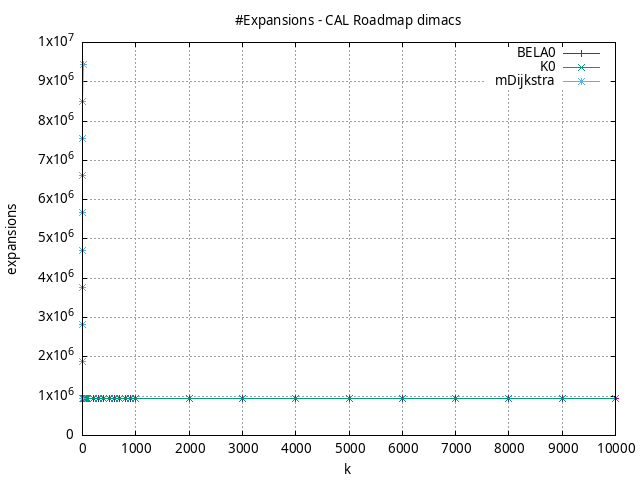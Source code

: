 #!/usr/bin/gnuplot
# -*- coding: utf-8 -*-
#
# results/roadmap/dimacs/CAL/USA-road-d.CAL.brute-force.expansions.gnuplot
#
# Started on 01/09/2024 14:30:47
# Author: Carlos Linares López
set grid
set xlabel "k"
set ylabel "expansions"

set title "#Expansions - CAL Roadmap dimacs"

set terminal png enhanced font "Ariel,10"
set output 'USA-road-d.CAL.brute-force.expansions.png'

plot "-" title "BELA0"      with linesp, "-" title "K0"      with linesp, "-" title "mDijkstra"      with linesp

	1 943927.17
	2 943929.16
	3 943931.47
	4 943932.59
	5 943934.39
	6 943935.01
	7 943936.09
	8 943936.64
	9 943937.96
	10 943938.29
	20 943943.49
	30 943947.13
	40 943949.6
	50 943951.75
	60 943953.4
	70 943954.88
	80 943956.08
	90 943957.12
	100 943958.32
	200 943965.8
	300 943970.34
	400 943973.61
	500 943976.31
	600 943978.83
	700 943980.6
	800 943982.28
	900 943983.71
	1000 943985.05
	2000 943993.71
	3000 943999.35
	4000 944003.4
	5000 944006.5
	6000 944009.04
	7000 944011.25
	8000 944013.22
	9000 944014.79
	10000 944016.47
end
	1 943930.16
	2 944696.72
	3 945281.44
	4 945391.44
	5 947244.7
	6 947321.04
	7 947417.16
	8 947553.98
	9 948070.38
	10 948094.04
	20 948530.11
	30 948804.03
	40 949006.97
	50 949048.28
	60 949094.84
	70 949141.12
	80 949173.64
	90 949254.97
	100 949289.68
	200 950074.77
	300 950235.12
	400 950390.11
	500 950582.73
	600 950728.28
	700 950753.27
	800 950940.44
	900 951066.09
	1000 951227.62
	2000 951454.82
	3000 951791.54
	4000 952296.25
	5000 952413.84
	6000 952506.82
	7000 952603.76
	8000 952760.7
	9000 952834.55
	10000 952857.71
end
	1 943927.17
	2 1887856.61
	3 2831788.4
	4 3775719.63
	5 4719654.51
	6 5663584.74
	7 6607518.46
	8 7551448.69
	9 8495386.64
	10 9439317.26
end
